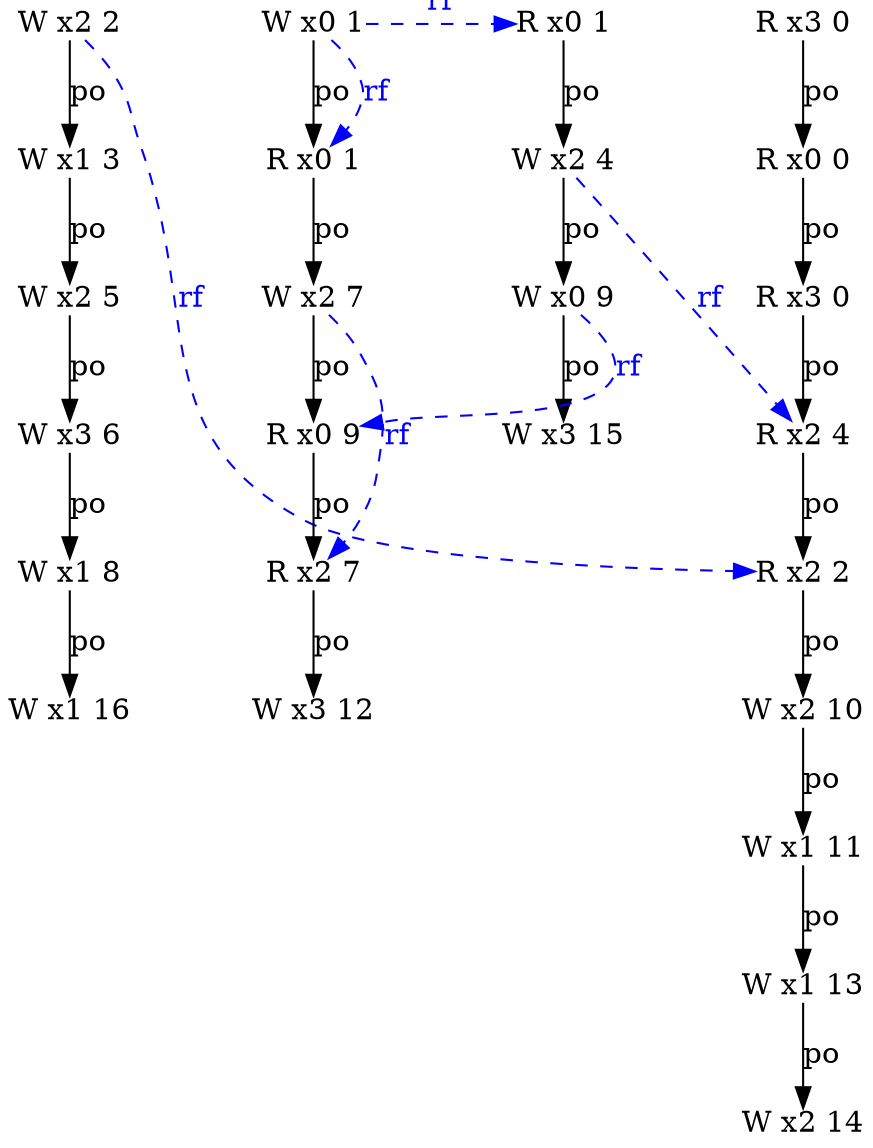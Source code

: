 digraph g {
  n2_8 [type=W,loc=2,th=2,idx=8,label="W x2 14",pos="2,-8!",shape=plain];
  n3_4 [type=W,loc=1,th=3,idx=4,label="W x1 8",pos="3,-4!",shape=plain];
  n1_3 [type=W,loc=3,th=1,idx=3,label="W x3 15",pos="1,-3!",shape=plain];
  n3_0 [type=W,loc=2,th=3,idx=0,label="W x2 2",pos="3,0!",shape=plain];
  n0_5 [type=W,loc=3,th=0,idx=5,label="W x3 12",pos="0,-5!",shape=plain];
  n3_1 [type=W,loc=1,th=3,idx=1,label="W x1 3",pos="3,-1!",shape=plain];
  n3_5 [type=W,loc=1,th=3,idx=5,label="W x1 16",pos="3,-5!",shape=plain];
  n0_3 [type=R,loc=0,th=0,idx=3,label="R x0 9",pos="0,-3!",shape=plain];
  n2_0 [type=R,loc=3,th=2,idx=0,label="R x3 0",pos="2,0!",shape=plain];
  n2_1 [type=R,loc=0,th=2,idx=1,label="R x0 0",pos="2,-1!",shape=plain];
  n2_4 [type=R,loc=2,th=2,idx=4,label="R x2 2",pos="2,-4!",shape=plain];
  n0_2 [type=W,loc=2,th=0,idx=2,label="W x2 7",pos="0,-2!",shape=plain];
  n2_7 [type=W,loc=1,th=2,idx=7,label="W x1 13",pos="2,-7!",shape=plain];
  n1_1 [type=W,loc=2,th=1,idx=1,label="W x2 4",pos="1,-1!",shape=plain];
  n2_6 [type=W,loc=1,th=2,idx=6,label="W x1 11",pos="2,-6!",shape=plain];
  n2_2 [type=R,loc=3,th=2,idx=2,label="R x3 0",pos="2,-2!",shape=plain];
  n1_2 [type=W,loc=0,th=1,idx=2,label="W x0 9",pos="1,-2!",shape=plain];
  n1_0 [type=R,loc=0,th=1,idx=0,label="R x0 1",pos="1,0!",shape=plain];
  n0_0 [type=W,loc=0,th=0,idx=0,label="W x0 1",pos="0,0!",shape=plain];
  n2_3 [type=R,loc=2,th=2,idx=3,label="R x2 4",pos="2,-3!",shape=plain];
  n0_4 [type=R,loc=2,th=0,idx=4,label="R x2 7",pos="0,-4!",shape=plain];
  n0_1 [type=R,loc=0,th=0,idx=1,label="R x0 1",pos="0,-1!",shape=plain];
  n3_3 [type=W,loc=3,th=3,idx=3,label="W x3 6",pos="3,-3!",shape=plain];
  n2_5 [type=W,loc=2,th=2,idx=5,label="W x2 10",pos="2,-5!",shape=plain];
  n3_2 [type=W,loc=2,th=3,idx=2,label="W x2 5",pos="3,-2!",shape=plain];
  n2_2 -> n2_3 [label="po"];
  n2_3 -> n2_4 [label="po"];
  n2_6 -> n2_7 [label="po"];
  n0_0 -> n0_1 [label="po"];
  n3_2 -> n3_3 [label="po"];
  n2_4 -> n2_5 [label="po"];
  n1_0 -> n1_1 [label="po"];
  n3_0 -> n3_1 [label="po"];
  n3_3 -> n3_4 [label="po"];
  n2_0 -> n2_1 [label="po"];
  n0_1 -> n0_2 [label="po"];
  n2_1 -> n2_2 [label="po"];
  n2_7 -> n2_8 [label="po"];
  n3_4 -> n3_5 [label="po"];
  n2_5 -> n2_6 [label="po"];
  n0_2 -> n0_3 [label="po"];
  n0_3 -> n0_4 [label="po"];
  n3_1 -> n3_2 [label="po"];
  n1_1 -> n1_2 [label="po"];
  n1_2 -> n1_3 [label="po"];
  n0_4 -> n0_5 [label="po"];
  n3_0 -> n2_4 [from_th=3,to_th=2,from_idx=0,to_idx=4,constraint=false,style=dashed,label="rf",fontcolor=blue,color=blue];
  n0_0 -> n1_0 [from_th=0,to_th=1,from_idx=0,to_idx=0,constraint=false,style=dashed,label="rf",fontcolor=blue,color=blue];
  n1_2 -> n0_3 [from_th=1,to_th=0,from_idx=2,to_idx=3,constraint=false,style=dashed,label="rf",fontcolor=blue,color=blue];
  n0_0 -> n0_1 [from_th=0,to_th=0,from_idx=0,to_idx=1,constraint=false,style=dashed,label="rf",fontcolor=blue,color=blue];
  n0_2 -> n0_4 [from_th=0,to_th=0,from_idx=2,to_idx=4,constraint=false,style=dashed,label="rf",fontcolor=blue,color=blue];
  n1_1 -> n2_3 [from_th=1,to_th=2,from_idx=1,to_idx=3,constraint=false,style=dashed,label="rf",fontcolor=blue,color=blue];
}

